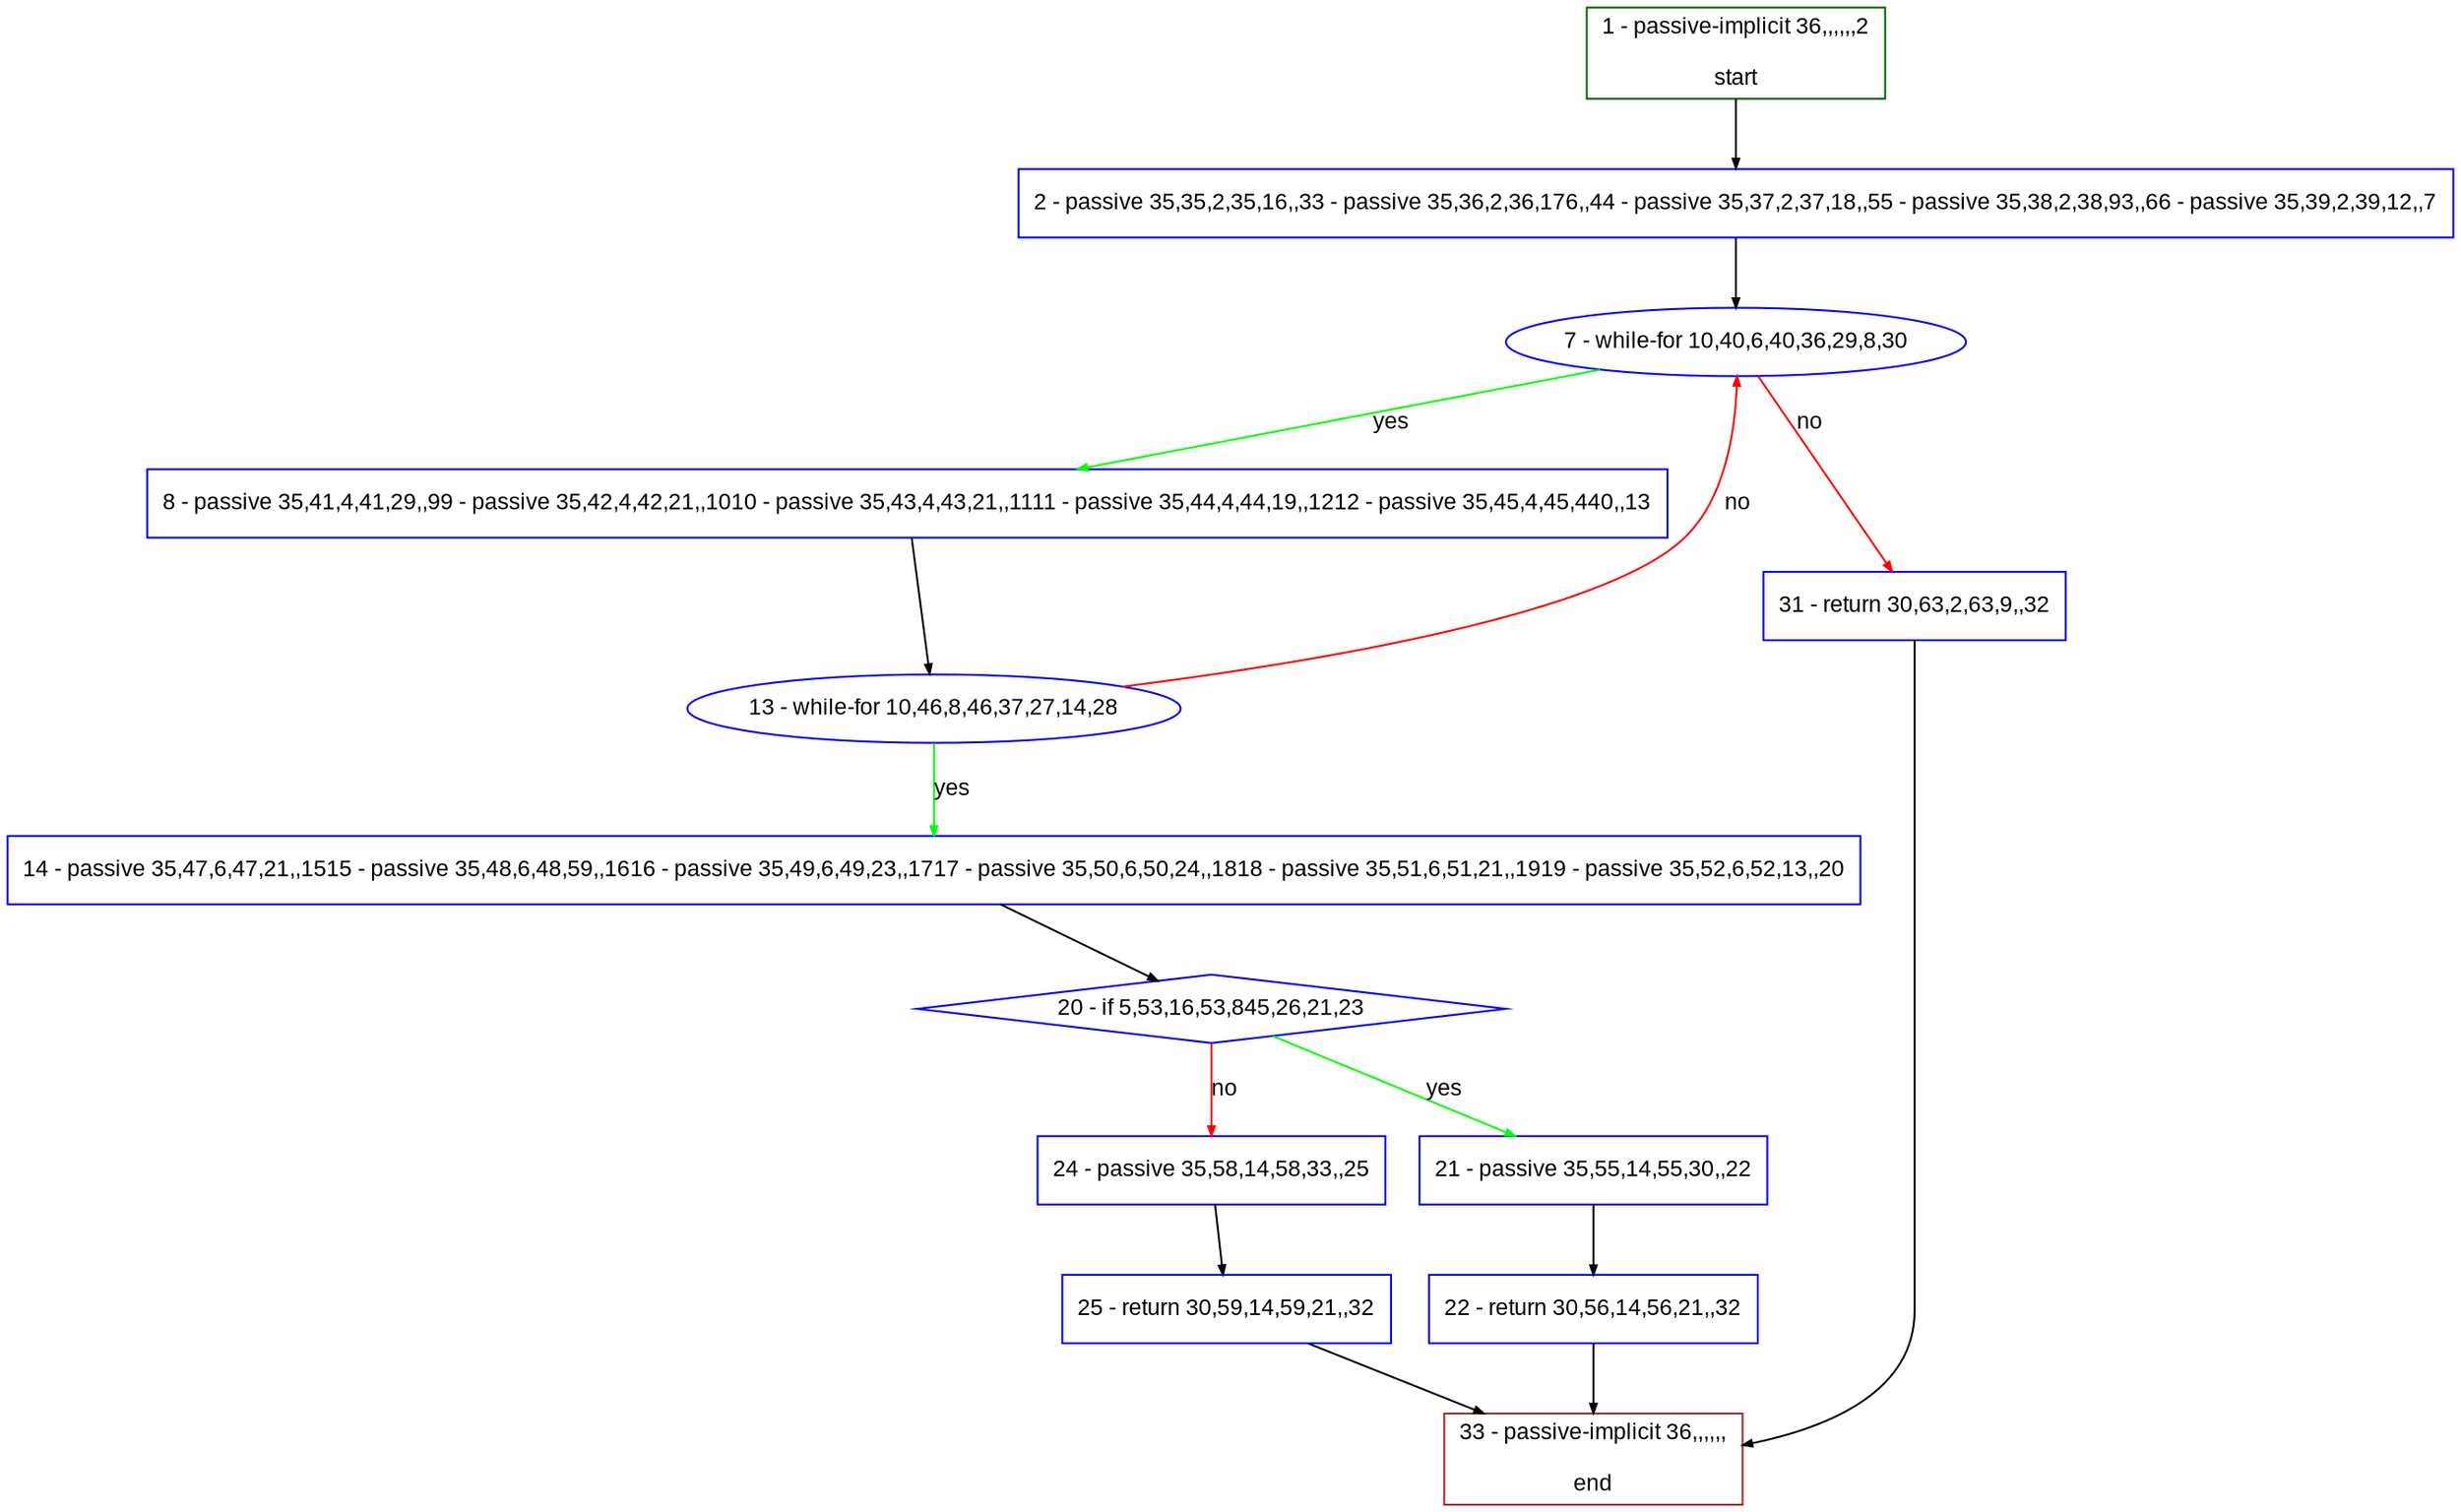 digraph "" {
  graph [pack="true", label="", fontsize="12", packmode="clust", fontname="Arial", fillcolor="#FFFFCC", bgcolor="white", style="rounded,filled", compound="true"];
  node [node_initialized="no", label="", color="grey", fontsize="12", fillcolor="white", fontname="Arial", style="filled", shape="rectangle", compound="true", fixedsize="false"];
  edge [fontcolor="black", arrowhead="normal", arrowtail="none", arrowsize="0.5", ltail="", label="", color="black", fontsize="12", lhead="", fontname="Arial", dir="forward", compound="true"];
  __N1 [label="2 - passive 35,35,2,35,16,,33 - passive 35,36,2,36,176,,44 - passive 35,37,2,37,18,,55 - passive 35,38,2,38,93,,66 - passive 35,39,2,39,12,,7", color="#0000ff", fillcolor="#ffffff", style="filled", shape="box"];
  __N2 [label="1 - passive-implicit 36,,,,,,2\n\nstart", color="#006400", fillcolor="#ffffff", style="filled", shape="box"];
  __N3 [label="7 - while-for 10,40,6,40,36,29,8,30", color="#0000ff", fillcolor="#ffffff", style="filled", shape="oval"];
  __N4 [label="8 - passive 35,41,4,41,29,,99 - passive 35,42,4,42,21,,1010 - passive 35,43,4,43,21,,1111 - passive 35,44,4,44,19,,1212 - passive 35,45,4,45,440,,13", color="#0000ff", fillcolor="#ffffff", style="filled", shape="box"];
  __N5 [label="31 - return 30,63,2,63,9,,32", color="#0000ff", fillcolor="#ffffff", style="filled", shape="box"];
  __N6 [label="13 - while-for 10,46,8,46,37,27,14,28", color="#0000ff", fillcolor="#ffffff", style="filled", shape="oval"];
  __N7 [label="14 - passive 35,47,6,47,21,,1515 - passive 35,48,6,48,59,,1616 - passive 35,49,6,49,23,,1717 - passive 35,50,6,50,24,,1818 - passive 35,51,6,51,21,,1919 - passive 35,52,6,52,13,,20", color="#0000ff", fillcolor="#ffffff", style="filled", shape="box"];
  __N8 [label="20 - if 5,53,16,53,845,26,21,23", color="#0000ff", fillcolor="#ffffff", style="filled", shape="diamond"];
  __N9 [label="21 - passive 35,55,14,55,30,,22", color="#0000ff", fillcolor="#ffffff", style="filled", shape="box"];
  __N10 [label="24 - passive 35,58,14,58,33,,25", color="#0000ff", fillcolor="#ffffff", style="filled", shape="box"];
  __N11 [label="22 - return 30,56,14,56,21,,32", color="#0000ff", fillcolor="#ffffff", style="filled", shape="box"];
  __N12 [label="33 - passive-implicit 36,,,,,,\n\nend", color="#a52a2a", fillcolor="#ffffff", style="filled", shape="box"];
  __N13 [label="25 - return 30,59,14,59,21,,32", color="#0000ff", fillcolor="#ffffff", style="filled", shape="box"];
  __N2 -> __N1 [arrowhead="normal", arrowtail="none", color="#000000", label="", dir="forward"];
  __N1 -> __N3 [arrowhead="normal", arrowtail="none", color="#000000", label="", dir="forward"];
  __N3 -> __N4 [arrowhead="normal", arrowtail="none", color="#00ff00", label="yes", dir="forward"];
  __N3 -> __N5 [arrowhead="normal", arrowtail="none", color="#ff0000", label="no", dir="forward"];
  __N4 -> __N6 [arrowhead="normal", arrowtail="none", color="#000000", label="", dir="forward"];
  __N6 -> __N3 [arrowhead="normal", arrowtail="none", color="#ff0000", label="no", dir="forward"];
  __N6 -> __N7 [arrowhead="normal", arrowtail="none", color="#00ff00", label="yes", dir="forward"];
  __N7 -> __N8 [arrowhead="normal", arrowtail="none", color="#000000", label="", dir="forward"];
  __N8 -> __N9 [arrowhead="normal", arrowtail="none", color="#00ff00", label="yes", dir="forward"];
  __N8 -> __N10 [arrowhead="normal", arrowtail="none", color="#ff0000", label="no", dir="forward"];
  __N9 -> __N11 [arrowhead="normal", arrowtail="none", color="#000000", label="", dir="forward"];
  __N11 -> __N12 [arrowhead="normal", arrowtail="none", color="#000000", label="", dir="forward"];
  __N10 -> __N13 [arrowhead="normal", arrowtail="none", color="#000000", label="", dir="forward"];
  __N13 -> __N12 [arrowhead="normal", arrowtail="none", color="#000000", label="", dir="forward"];
  __N5 -> __N12 [arrowhead="normal", arrowtail="none", color="#000000", label="", dir="forward"];
}
